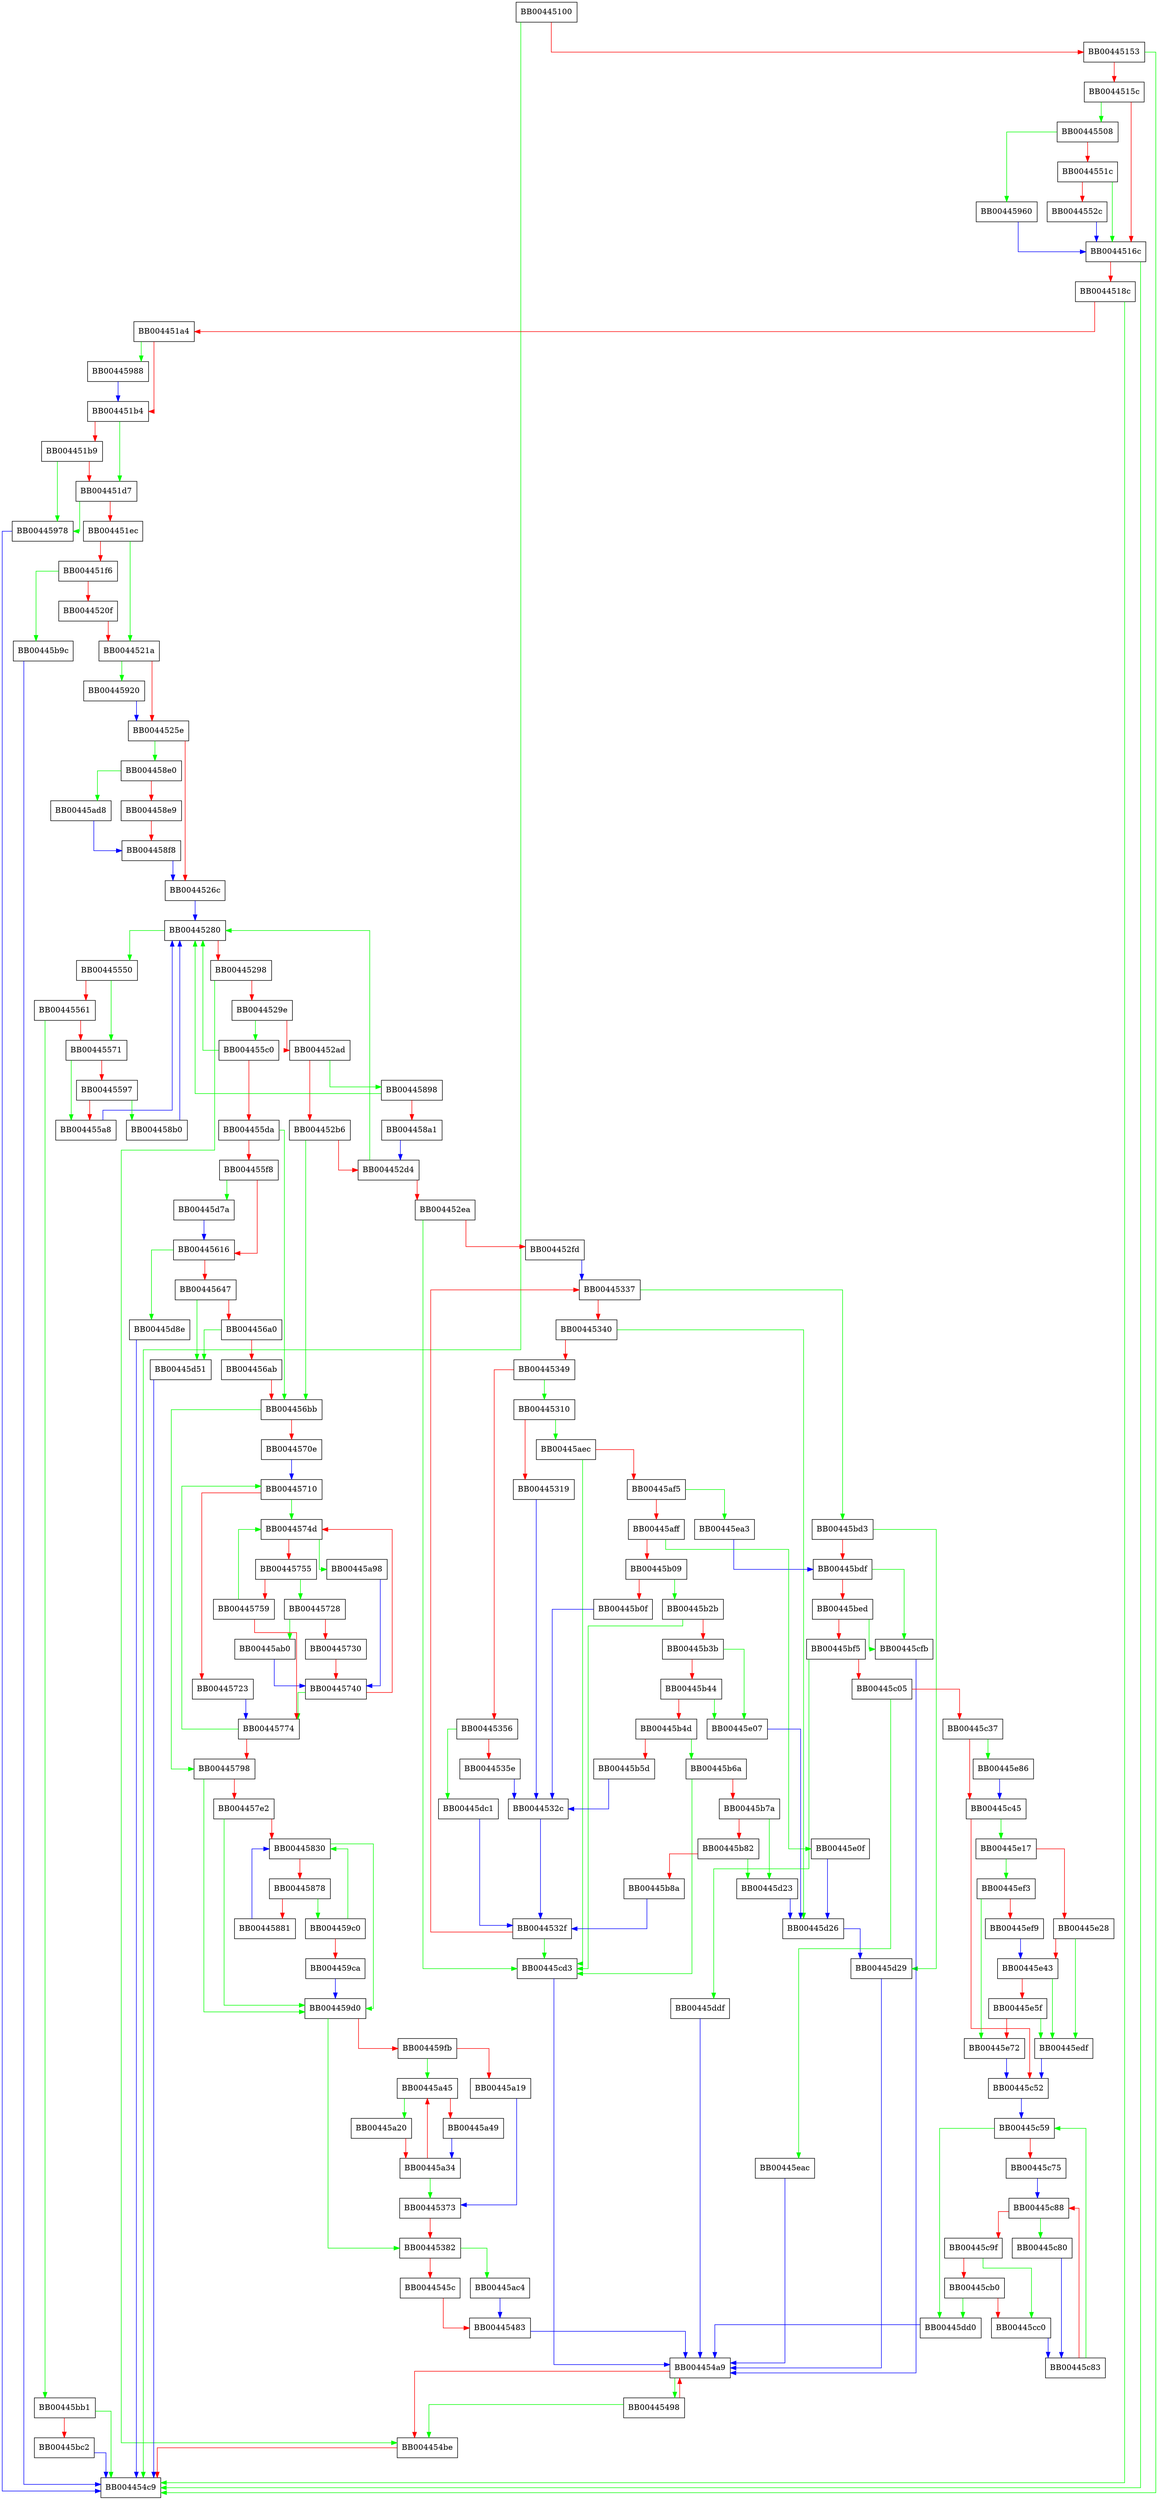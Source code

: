 digraph www_body {
  node [shape="box"];
  graph [splines=ortho];
  BB00445100 -> BB004454c9 [color="green"];
  BB00445100 -> BB00445153 [color="red"];
  BB00445153 -> BB004454c9 [color="green"];
  BB00445153 -> BB0044515c [color="red"];
  BB0044515c -> BB00445508 [color="green"];
  BB0044515c -> BB0044516c [color="red"];
  BB0044516c -> BB004454c9 [color="green"];
  BB0044516c -> BB0044518c [color="red"];
  BB0044518c -> BB004454c9 [color="green"];
  BB0044518c -> BB004451a4 [color="red"];
  BB004451a4 -> BB00445988 [color="green"];
  BB004451a4 -> BB004451b4 [color="red"];
  BB004451b4 -> BB004451d7 [color="green"];
  BB004451b4 -> BB004451b9 [color="red"];
  BB004451b9 -> BB00445978 [color="green"];
  BB004451b9 -> BB004451d7 [color="red"];
  BB004451d7 -> BB00445978 [color="green"];
  BB004451d7 -> BB004451ec [color="red"];
  BB004451ec -> BB0044521a [color="green"];
  BB004451ec -> BB004451f6 [color="red"];
  BB004451f6 -> BB00445b9c [color="green"];
  BB004451f6 -> BB0044520f [color="red"];
  BB0044520f -> BB0044521a [color="red"];
  BB0044521a -> BB00445920 [color="green"];
  BB0044521a -> BB0044525e [color="red"];
  BB0044525e -> BB004458e0 [color="green"];
  BB0044525e -> BB0044526c [color="red"];
  BB0044526c -> BB00445280 [color="blue"];
  BB00445280 -> BB00445550 [color="green"];
  BB00445280 -> BB00445298 [color="red"];
  BB00445298 -> BB004454be [color="green"];
  BB00445298 -> BB0044529e [color="red"];
  BB0044529e -> BB004455c0 [color="green"];
  BB0044529e -> BB004452ad [color="red"];
  BB004452ad -> BB00445898 [color="green"];
  BB004452ad -> BB004452b6 [color="red"];
  BB004452b6 -> BB004456bb [color="green"];
  BB004452b6 -> BB004452d4 [color="red"];
  BB004452d4 -> BB00445280 [color="green"];
  BB004452d4 -> BB004452ea [color="red"];
  BB004452ea -> BB00445cd3 [color="green"];
  BB004452ea -> BB004452fd [color="red"];
  BB004452fd -> BB00445337 [color="blue"];
  BB00445310 -> BB00445aec [color="green"];
  BB00445310 -> BB00445319 [color="red"];
  BB00445319 -> BB0044532c [color="blue"];
  BB0044532c -> BB0044532f [color="blue"];
  BB0044532f -> BB00445cd3 [color="green"];
  BB0044532f -> BB00445337 [color="red"];
  BB00445337 -> BB00445bd3 [color="green"];
  BB00445337 -> BB00445340 [color="red"];
  BB00445340 -> BB00445d26 [color="green"];
  BB00445340 -> BB00445349 [color="red"];
  BB00445349 -> BB00445310 [color="green"];
  BB00445349 -> BB00445356 [color="red"];
  BB00445356 -> BB00445dc1 [color="green"];
  BB00445356 -> BB0044535e [color="red"];
  BB0044535e -> BB0044532c [color="blue"];
  BB00445373 -> BB00445382 [color="red"];
  BB00445382 -> BB00445ac4 [color="green"];
  BB00445382 -> BB0044545c [color="red"];
  BB0044545c -> BB00445483 [color="red"];
  BB00445483 -> BB004454a9 [color="blue"];
  BB00445498 -> BB004454be [color="green"];
  BB00445498 -> BB004454a9 [color="red"];
  BB004454a9 -> BB00445498 [color="green"];
  BB004454a9 -> BB004454be [color="red"];
  BB004454be -> BB004454c9 [color="red"];
  BB00445508 -> BB00445960 [color="green"];
  BB00445508 -> BB0044551c [color="red"];
  BB0044551c -> BB0044516c [color="green"];
  BB0044551c -> BB0044552c [color="red"];
  BB0044552c -> BB0044516c [color="blue"];
  BB00445550 -> BB00445571 [color="green"];
  BB00445550 -> BB00445561 [color="red"];
  BB00445561 -> BB00445bb1 [color="green"];
  BB00445561 -> BB00445571 [color="red"];
  BB00445571 -> BB004455a8 [color="green"];
  BB00445571 -> BB00445597 [color="red"];
  BB00445597 -> BB004458b0 [color="green"];
  BB00445597 -> BB004455a8 [color="red"];
  BB004455a8 -> BB00445280 [color="blue"];
  BB004455c0 -> BB00445280 [color="green"];
  BB004455c0 -> BB004455da [color="red"];
  BB004455da -> BB004456bb [color="green"];
  BB004455da -> BB004455f8 [color="red"];
  BB004455f8 -> BB00445d7a [color="green"];
  BB004455f8 -> BB00445616 [color="red"];
  BB00445616 -> BB00445d8e [color="green"];
  BB00445616 -> BB00445647 [color="red"];
  BB00445647 -> BB00445d51 [color="green"];
  BB00445647 -> BB004456a0 [color="red"];
  BB004456a0 -> BB00445d51 [color="green"];
  BB004456a0 -> BB004456ab [color="red"];
  BB004456ab -> BB004456bb [color="red"];
  BB004456bb -> BB00445798 [color="green"];
  BB004456bb -> BB0044570e [color="red"];
  BB0044570e -> BB00445710 [color="blue"];
  BB00445710 -> BB0044574d [color="green"];
  BB00445710 -> BB00445723 [color="red"];
  BB00445723 -> BB00445774 [color="blue"];
  BB00445728 -> BB00445ab0 [color="green"];
  BB00445728 -> BB00445730 [color="red"];
  BB00445730 -> BB00445740 [color="red"];
  BB00445740 -> BB00445774 [color="green"];
  BB00445740 -> BB0044574d [color="red"];
  BB0044574d -> BB00445a98 [color="green"];
  BB0044574d -> BB00445755 [color="red"];
  BB00445755 -> BB00445728 [color="green"];
  BB00445755 -> BB00445759 [color="red"];
  BB00445759 -> BB0044574d [color="green"];
  BB00445759 -> BB00445774 [color="red"];
  BB00445774 -> BB00445710 [color="green"];
  BB00445774 -> BB00445798 [color="red"];
  BB00445798 -> BB004459d0 [color="green"];
  BB00445798 -> BB004457e2 [color="red"];
  BB004457e2 -> BB004459d0 [color="green"];
  BB004457e2 -> BB00445830 [color="red"];
  BB00445830 -> BB004459d0 [color="green"];
  BB00445830 -> BB00445878 [color="red"];
  BB00445878 -> BB004459c0 [color="green"];
  BB00445878 -> BB00445881 [color="red"];
  BB00445881 -> BB00445830 [color="blue"];
  BB00445898 -> BB00445280 [color="green"];
  BB00445898 -> BB004458a1 [color="red"];
  BB004458a1 -> BB004452d4 [color="blue"];
  BB004458b0 -> BB00445280 [color="blue"];
  BB004458e0 -> BB00445ad8 [color="green"];
  BB004458e0 -> BB004458e9 [color="red"];
  BB004458e9 -> BB004458f8 [color="red"];
  BB004458f8 -> BB0044526c [color="blue"];
  BB00445920 -> BB0044525e [color="blue"];
  BB00445960 -> BB0044516c [color="blue"];
  BB00445978 -> BB004454c9 [color="blue"];
  BB00445988 -> BB004451b4 [color="blue"];
  BB004459c0 -> BB00445830 [color="green"];
  BB004459c0 -> BB004459ca [color="red"];
  BB004459ca -> BB004459d0 [color="blue"];
  BB004459d0 -> BB00445382 [color="green"];
  BB004459d0 -> BB004459fb [color="red"];
  BB004459fb -> BB00445a45 [color="green"];
  BB004459fb -> BB00445a19 [color="red"];
  BB00445a19 -> BB00445373 [color="blue"];
  BB00445a20 -> BB00445a34 [color="red"];
  BB00445a34 -> BB00445373 [color="green"];
  BB00445a34 -> BB00445a45 [color="red"];
  BB00445a45 -> BB00445a20 [color="green"];
  BB00445a45 -> BB00445a49 [color="red"];
  BB00445a49 -> BB00445a34 [color="blue"];
  BB00445a98 -> BB00445740 [color="blue"];
  BB00445ab0 -> BB00445740 [color="blue"];
  BB00445ac4 -> BB00445483 [color="blue"];
  BB00445ad8 -> BB004458f8 [color="blue"];
  BB00445aec -> BB00445cd3 [color="green"];
  BB00445aec -> BB00445af5 [color="red"];
  BB00445af5 -> BB00445ea3 [color="green"];
  BB00445af5 -> BB00445aff [color="red"];
  BB00445aff -> BB00445e0f [color="green"];
  BB00445aff -> BB00445b09 [color="red"];
  BB00445b09 -> BB00445b2b [color="green"];
  BB00445b09 -> BB00445b0f [color="red"];
  BB00445b0f -> BB0044532c [color="blue"];
  BB00445b2b -> BB00445cd3 [color="green"];
  BB00445b2b -> BB00445b3b [color="red"];
  BB00445b3b -> BB00445e07 [color="green"];
  BB00445b3b -> BB00445b44 [color="red"];
  BB00445b44 -> BB00445e07 [color="green"];
  BB00445b44 -> BB00445b4d [color="red"];
  BB00445b4d -> BB00445b6a [color="green"];
  BB00445b4d -> BB00445b5d [color="red"];
  BB00445b5d -> BB0044532c [color="blue"];
  BB00445b6a -> BB00445cd3 [color="green"];
  BB00445b6a -> BB00445b7a [color="red"];
  BB00445b7a -> BB00445d23 [color="green"];
  BB00445b7a -> BB00445b82 [color="red"];
  BB00445b82 -> BB00445d23 [color="green"];
  BB00445b82 -> BB00445b8a [color="red"];
  BB00445b8a -> BB0044532f [color="blue"];
  BB00445b9c -> BB004454c9 [color="blue"];
  BB00445bb1 -> BB004454c9 [color="green"];
  BB00445bb1 -> BB00445bc2 [color="red"];
  BB00445bc2 -> BB004454c9 [color="blue"];
  BB00445bd3 -> BB00445d29 [color="green"];
  BB00445bd3 -> BB00445bdf [color="red"];
  BB00445bdf -> BB00445cfb [color="green"];
  BB00445bdf -> BB00445bed [color="red"];
  BB00445bed -> BB00445cfb [color="green"];
  BB00445bed -> BB00445bf5 [color="red"];
  BB00445bf5 -> BB00445ddf [color="green"];
  BB00445bf5 -> BB00445c05 [color="red"];
  BB00445c05 -> BB00445eac [color="green"];
  BB00445c05 -> BB00445c37 [color="red"];
  BB00445c37 -> BB00445e86 [color="green"];
  BB00445c37 -> BB00445c45 [color="red"];
  BB00445c45 -> BB00445e17 [color="green"];
  BB00445c45 -> BB00445c52 [color="red"];
  BB00445c52 -> BB00445c59 [color="blue"];
  BB00445c59 -> BB00445dd0 [color="green"];
  BB00445c59 -> BB00445c75 [color="red"];
  BB00445c75 -> BB00445c88 [color="blue"];
  BB00445c80 -> BB00445c83 [color="blue"];
  BB00445c83 -> BB00445c59 [color="green"];
  BB00445c83 -> BB00445c88 [color="red"];
  BB00445c88 -> BB00445c80 [color="green"];
  BB00445c88 -> BB00445c9f [color="red"];
  BB00445c9f -> BB00445cc0 [color="green"];
  BB00445c9f -> BB00445cb0 [color="red"];
  BB00445cb0 -> BB00445dd0 [color="green"];
  BB00445cb0 -> BB00445cc0 [color="red"];
  BB00445cc0 -> BB00445c83 [color="blue"];
  BB00445cd3 -> BB004454a9 [color="blue"];
  BB00445cfb -> BB004454a9 [color="blue"];
  BB00445d23 -> BB00445d26 [color="blue"];
  BB00445d26 -> BB00445d29 [color="blue"];
  BB00445d29 -> BB004454a9 [color="blue"];
  BB00445d51 -> BB004454c9 [color="blue"];
  BB00445d7a -> BB00445616 [color="blue"];
  BB00445d8e -> BB004454c9 [color="blue"];
  BB00445dc1 -> BB0044532f [color="blue"];
  BB00445dd0 -> BB004454a9 [color="blue"];
  BB00445ddf -> BB004454a9 [color="blue"];
  BB00445e07 -> BB00445d26 [color="blue"];
  BB00445e0f -> BB00445d26 [color="blue"];
  BB00445e17 -> BB00445ef3 [color="green"];
  BB00445e17 -> BB00445e28 [color="red"];
  BB00445e28 -> BB00445edf [color="green"];
  BB00445e28 -> BB00445e43 [color="red"];
  BB00445e43 -> BB00445edf [color="green"];
  BB00445e43 -> BB00445e5f [color="red"];
  BB00445e5f -> BB00445edf [color="green"];
  BB00445e5f -> BB00445e72 [color="red"];
  BB00445e72 -> BB00445c52 [color="blue"];
  BB00445e86 -> BB00445c45 [color="blue"];
  BB00445ea3 -> BB00445bdf [color="blue"];
  BB00445eac -> BB004454a9 [color="blue"];
  BB00445edf -> BB00445c52 [color="blue"];
  BB00445ef3 -> BB00445e72 [color="green"];
  BB00445ef3 -> BB00445ef9 [color="red"];
  BB00445ef9 -> BB00445e43 [color="blue"];
}